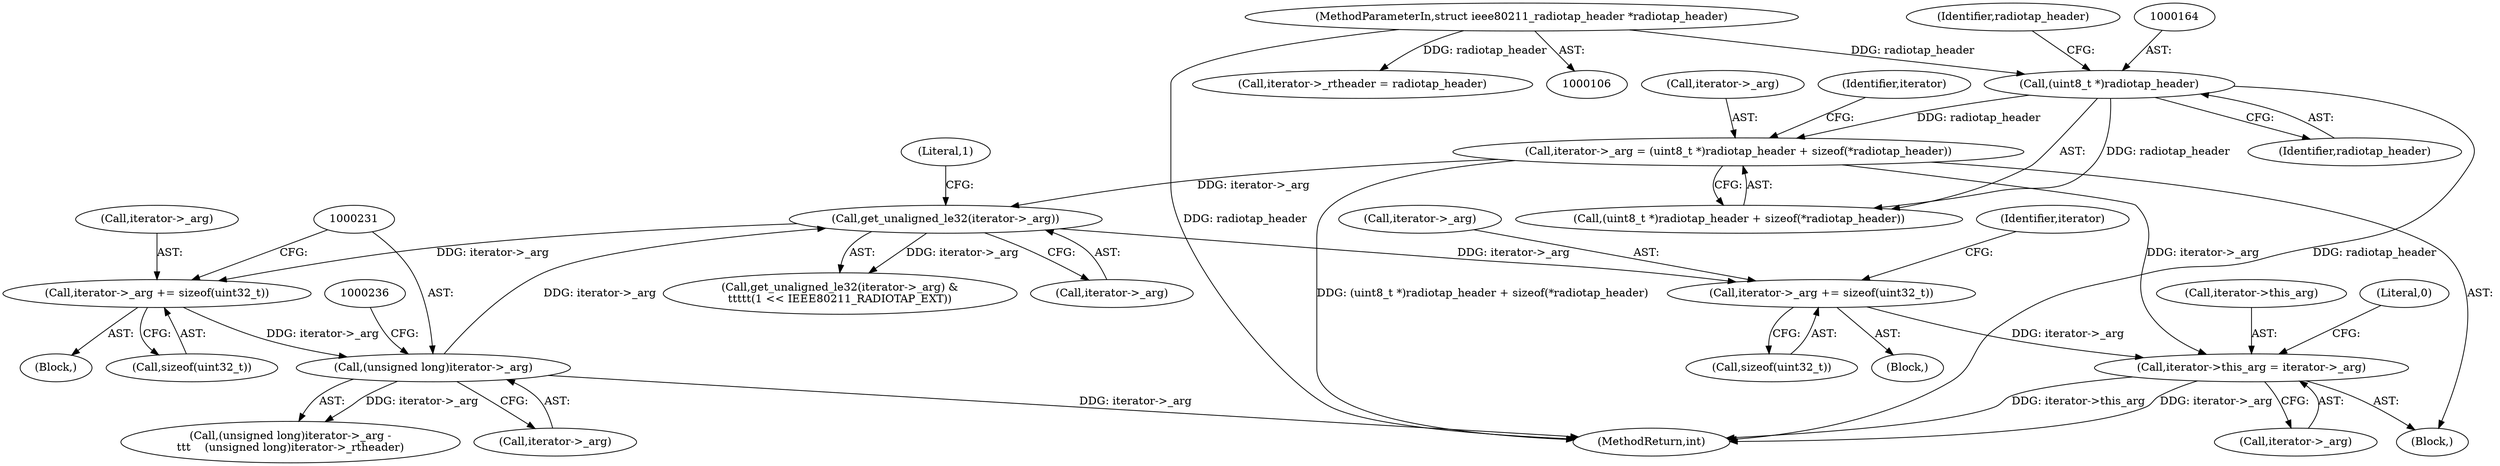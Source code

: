 digraph "0_linux_f5563318ff1bde15b10e736e97ffce13be08bc1a@API" {
"1000248" [label="(Call,iterator->_arg += sizeof(uint32_t))"];
"1000213" [label="(Call,get_unaligned_le32(iterator->_arg))"];
"1000158" [label="(Call,iterator->_arg = (uint8_t *)radiotap_header + sizeof(*radiotap_header))"];
"1000163" [label="(Call,(uint8_t *)radiotap_header)"];
"1000108" [label="(MethodParameterIn,struct ieee80211_radiotap_header *radiotap_header)"];
"1000230" [label="(Call,(unsigned long)iterator->_arg)"];
"1000221" [label="(Call,iterator->_arg += sizeof(uint32_t))"];
"1000254" [label="(Call,iterator->this_arg = iterator->_arg)"];
"1000252" [label="(Call,sizeof(uint32_t))"];
"1000214" [label="(Call,iterator->_arg)"];
"1000171" [label="(Identifier,iterator)"];
"1000258" [label="(Call,iterator->_arg)"];
"1000162" [label="(Call,(uint8_t *)radiotap_header + sizeof(*radiotap_header))"];
"1000213" [label="(Call,get_unaligned_le32(iterator->_arg))"];
"1000165" [label="(Identifier,radiotap_header)"];
"1000229" [label="(Call,(unsigned long)iterator->_arg -\n\t\t\t    (unsigned long)iterator->_rtheader)"];
"1000254" [label="(Call,iterator->this_arg = iterator->_arg)"];
"1000232" [label="(Call,iterator->_arg)"];
"1000210" [label="(Block,)"];
"1000212" [label="(Call,get_unaligned_le32(iterator->_arg) &\n\t\t\t\t\t(1 << IEEE80211_RADIOTAP_EXT))"];
"1000218" [label="(Literal,1)"];
"1000159" [label="(Call,iterator->_arg)"];
"1000163" [label="(Call,(uint8_t *)radiotap_header)"];
"1000255" [label="(Call,iterator->this_arg)"];
"1000262" [label="(Literal,0)"];
"1000249" [label="(Call,iterator->_arg)"];
"1000221" [label="(Call,iterator->_arg += sizeof(uint32_t))"];
"1000263" [label="(MethodReturn,int)"];
"1000158" [label="(Call,iterator->_arg = (uint8_t *)radiotap_header + sizeof(*radiotap_header))"];
"1000220" [label="(Block,)"];
"1000222" [label="(Call,iterator->_arg)"];
"1000256" [label="(Identifier,iterator)"];
"1000111" [label="(Block,)"];
"1000225" [label="(Call,sizeof(uint32_t))"];
"1000230" [label="(Call,(unsigned long)iterator->_arg)"];
"1000108" [label="(MethodParameterIn,struct ieee80211_radiotap_header *radiotap_header)"];
"1000168" [label="(Identifier,radiotap_header)"];
"1000248" [label="(Call,iterator->_arg += sizeof(uint32_t))"];
"1000130" [label="(Call,iterator->_rtheader = radiotap_header)"];
"1000248" -> "1000210"  [label="AST: "];
"1000248" -> "1000252"  [label="CFG: "];
"1000249" -> "1000248"  [label="AST: "];
"1000252" -> "1000248"  [label="AST: "];
"1000256" -> "1000248"  [label="CFG: "];
"1000213" -> "1000248"  [label="DDG: iterator->_arg"];
"1000248" -> "1000254"  [label="DDG: iterator->_arg"];
"1000213" -> "1000212"  [label="AST: "];
"1000213" -> "1000214"  [label="CFG: "];
"1000214" -> "1000213"  [label="AST: "];
"1000218" -> "1000213"  [label="CFG: "];
"1000213" -> "1000212"  [label="DDG: iterator->_arg"];
"1000158" -> "1000213"  [label="DDG: iterator->_arg"];
"1000230" -> "1000213"  [label="DDG: iterator->_arg"];
"1000213" -> "1000221"  [label="DDG: iterator->_arg"];
"1000158" -> "1000111"  [label="AST: "];
"1000158" -> "1000162"  [label="CFG: "];
"1000159" -> "1000158"  [label="AST: "];
"1000162" -> "1000158"  [label="AST: "];
"1000171" -> "1000158"  [label="CFG: "];
"1000158" -> "1000263"  [label="DDG: (uint8_t *)radiotap_header + sizeof(*radiotap_header)"];
"1000163" -> "1000158"  [label="DDG: radiotap_header"];
"1000158" -> "1000254"  [label="DDG: iterator->_arg"];
"1000163" -> "1000162"  [label="AST: "];
"1000163" -> "1000165"  [label="CFG: "];
"1000164" -> "1000163"  [label="AST: "];
"1000165" -> "1000163"  [label="AST: "];
"1000168" -> "1000163"  [label="CFG: "];
"1000163" -> "1000263"  [label="DDG: radiotap_header"];
"1000163" -> "1000162"  [label="DDG: radiotap_header"];
"1000108" -> "1000163"  [label="DDG: radiotap_header"];
"1000108" -> "1000106"  [label="AST: "];
"1000108" -> "1000263"  [label="DDG: radiotap_header"];
"1000108" -> "1000130"  [label="DDG: radiotap_header"];
"1000230" -> "1000229"  [label="AST: "];
"1000230" -> "1000232"  [label="CFG: "];
"1000231" -> "1000230"  [label="AST: "];
"1000232" -> "1000230"  [label="AST: "];
"1000236" -> "1000230"  [label="CFG: "];
"1000230" -> "1000263"  [label="DDG: iterator->_arg"];
"1000230" -> "1000229"  [label="DDG: iterator->_arg"];
"1000221" -> "1000230"  [label="DDG: iterator->_arg"];
"1000221" -> "1000220"  [label="AST: "];
"1000221" -> "1000225"  [label="CFG: "];
"1000222" -> "1000221"  [label="AST: "];
"1000225" -> "1000221"  [label="AST: "];
"1000231" -> "1000221"  [label="CFG: "];
"1000254" -> "1000111"  [label="AST: "];
"1000254" -> "1000258"  [label="CFG: "];
"1000255" -> "1000254"  [label="AST: "];
"1000258" -> "1000254"  [label="AST: "];
"1000262" -> "1000254"  [label="CFG: "];
"1000254" -> "1000263"  [label="DDG: iterator->this_arg"];
"1000254" -> "1000263"  [label="DDG: iterator->_arg"];
}
